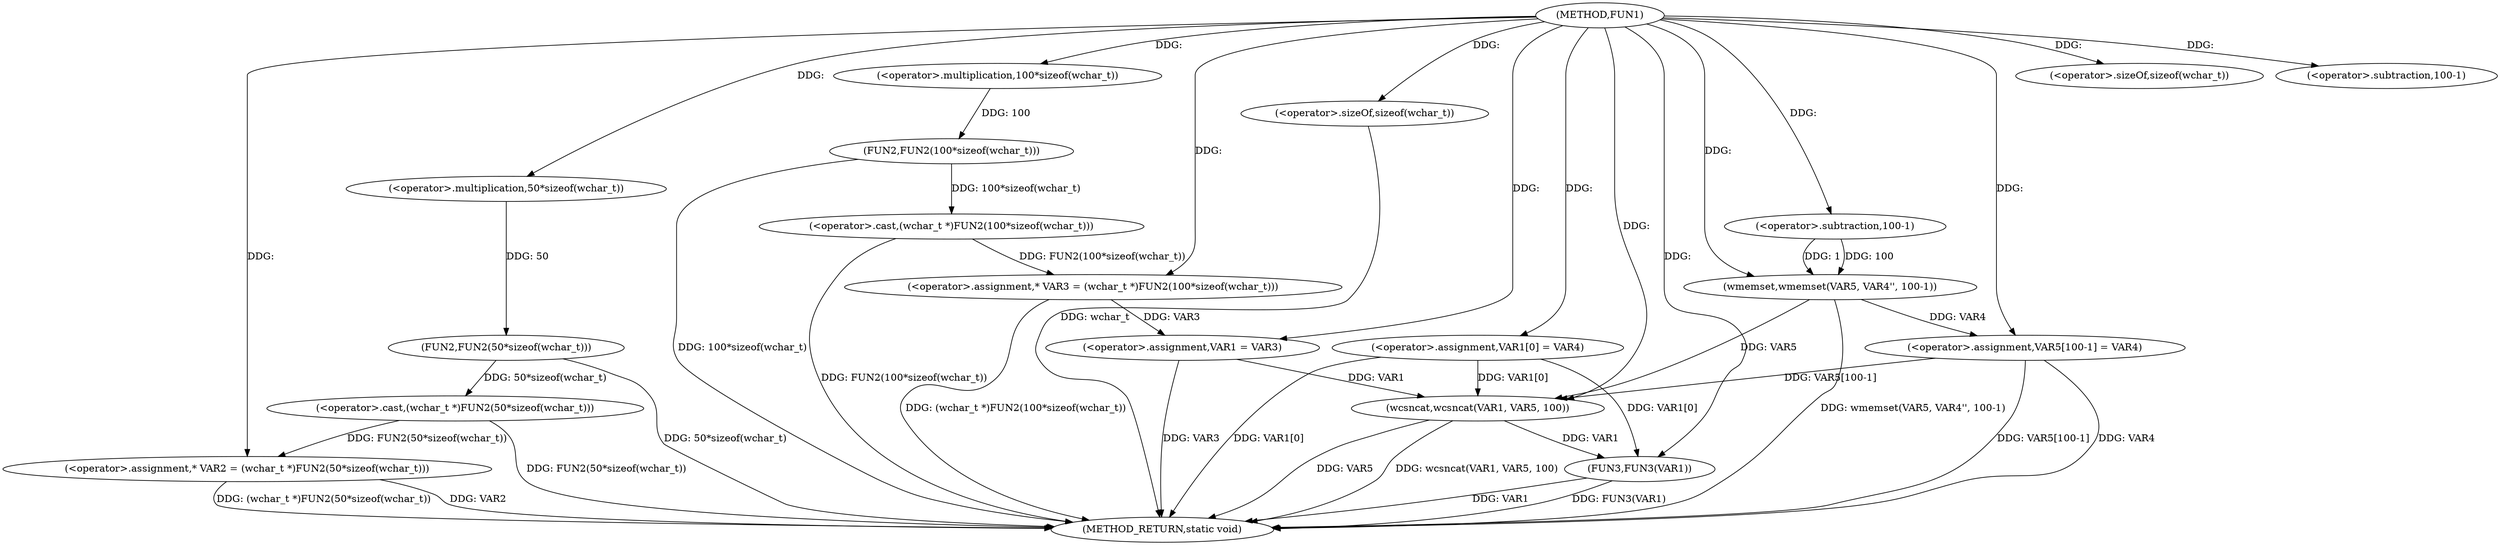 digraph FUN1 {  
"1000100" [label = "(METHOD,FUN1)" ]
"1000152" [label = "(METHOD_RETURN,static void)" ]
"1000104" [label = "(<operator>.assignment,* VAR2 = (wchar_t *)FUN2(50*sizeof(wchar_t)))" ]
"1000106" [label = "(<operator>.cast,(wchar_t *)FUN2(50*sizeof(wchar_t)))" ]
"1000108" [label = "(FUN2,FUN2(50*sizeof(wchar_t)))" ]
"1000109" [label = "(<operator>.multiplication,50*sizeof(wchar_t))" ]
"1000111" [label = "(<operator>.sizeOf,sizeof(wchar_t))" ]
"1000114" [label = "(<operator>.assignment,* VAR3 = (wchar_t *)FUN2(100*sizeof(wchar_t)))" ]
"1000116" [label = "(<operator>.cast,(wchar_t *)FUN2(100*sizeof(wchar_t)))" ]
"1000118" [label = "(FUN2,FUN2(100*sizeof(wchar_t)))" ]
"1000119" [label = "(<operator>.multiplication,100*sizeof(wchar_t))" ]
"1000121" [label = "(<operator>.sizeOf,sizeof(wchar_t))" ]
"1000123" [label = "(<operator>.assignment,VAR1 = VAR3)" ]
"1000126" [label = "(<operator>.assignment,VAR1[0] = VAR4)" ]
"1000133" [label = "(wmemset,wmemset(VAR5, VAR4'', 100-1))" ]
"1000136" [label = "(<operator>.subtraction,100-1)" ]
"1000139" [label = "(<operator>.assignment,VAR5[100-1] = VAR4)" ]
"1000142" [label = "(<operator>.subtraction,100-1)" ]
"1000146" [label = "(wcsncat,wcsncat(VAR1, VAR5, 100))" ]
"1000150" [label = "(FUN3,FUN3(VAR1))" ]
  "1000123" -> "1000152"  [ label = "DDG: VAR3"] 
  "1000106" -> "1000152"  [ label = "DDG: FUN2(50*sizeof(wchar_t))"] 
  "1000150" -> "1000152"  [ label = "DDG: VAR1"] 
  "1000104" -> "1000152"  [ label = "DDG: VAR2"] 
  "1000139" -> "1000152"  [ label = "DDG: VAR5[100-1]"] 
  "1000146" -> "1000152"  [ label = "DDG: VAR5"] 
  "1000126" -> "1000152"  [ label = "DDG: VAR1[0]"] 
  "1000116" -> "1000152"  [ label = "DDG: FUN2(100*sizeof(wchar_t))"] 
  "1000133" -> "1000152"  [ label = "DDG: wmemset(VAR5, VAR4'', 100-1)"] 
  "1000150" -> "1000152"  [ label = "DDG: FUN3(VAR1)"] 
  "1000118" -> "1000152"  [ label = "DDG: 100*sizeof(wchar_t)"] 
  "1000146" -> "1000152"  [ label = "DDG: wcsncat(VAR1, VAR5, 100)"] 
  "1000114" -> "1000152"  [ label = "DDG: (wchar_t *)FUN2(100*sizeof(wchar_t))"] 
  "1000121" -> "1000152"  [ label = "DDG: wchar_t"] 
  "1000139" -> "1000152"  [ label = "DDG: VAR4"] 
  "1000104" -> "1000152"  [ label = "DDG: (wchar_t *)FUN2(50*sizeof(wchar_t))"] 
  "1000108" -> "1000152"  [ label = "DDG: 50*sizeof(wchar_t)"] 
  "1000106" -> "1000104"  [ label = "DDG: FUN2(50*sizeof(wchar_t))"] 
  "1000100" -> "1000104"  [ label = "DDG: "] 
  "1000108" -> "1000106"  [ label = "DDG: 50*sizeof(wchar_t)"] 
  "1000109" -> "1000108"  [ label = "DDG: 50"] 
  "1000100" -> "1000109"  [ label = "DDG: "] 
  "1000100" -> "1000111"  [ label = "DDG: "] 
  "1000116" -> "1000114"  [ label = "DDG: FUN2(100*sizeof(wchar_t))"] 
  "1000100" -> "1000114"  [ label = "DDG: "] 
  "1000118" -> "1000116"  [ label = "DDG: 100*sizeof(wchar_t)"] 
  "1000119" -> "1000118"  [ label = "DDG: 100"] 
  "1000100" -> "1000119"  [ label = "DDG: "] 
  "1000100" -> "1000121"  [ label = "DDG: "] 
  "1000114" -> "1000123"  [ label = "DDG: VAR3"] 
  "1000100" -> "1000123"  [ label = "DDG: "] 
  "1000100" -> "1000126"  [ label = "DDG: "] 
  "1000100" -> "1000133"  [ label = "DDG: "] 
  "1000136" -> "1000133"  [ label = "DDG: 100"] 
  "1000136" -> "1000133"  [ label = "DDG: 1"] 
  "1000100" -> "1000136"  [ label = "DDG: "] 
  "1000133" -> "1000139"  [ label = "DDG: VAR4"] 
  "1000100" -> "1000139"  [ label = "DDG: "] 
  "1000100" -> "1000142"  [ label = "DDG: "] 
  "1000126" -> "1000146"  [ label = "DDG: VAR1[0]"] 
  "1000123" -> "1000146"  [ label = "DDG: VAR1"] 
  "1000100" -> "1000146"  [ label = "DDG: "] 
  "1000139" -> "1000146"  [ label = "DDG: VAR5[100-1]"] 
  "1000133" -> "1000146"  [ label = "DDG: VAR5"] 
  "1000126" -> "1000150"  [ label = "DDG: VAR1[0]"] 
  "1000146" -> "1000150"  [ label = "DDG: VAR1"] 
  "1000100" -> "1000150"  [ label = "DDG: "] 
}
